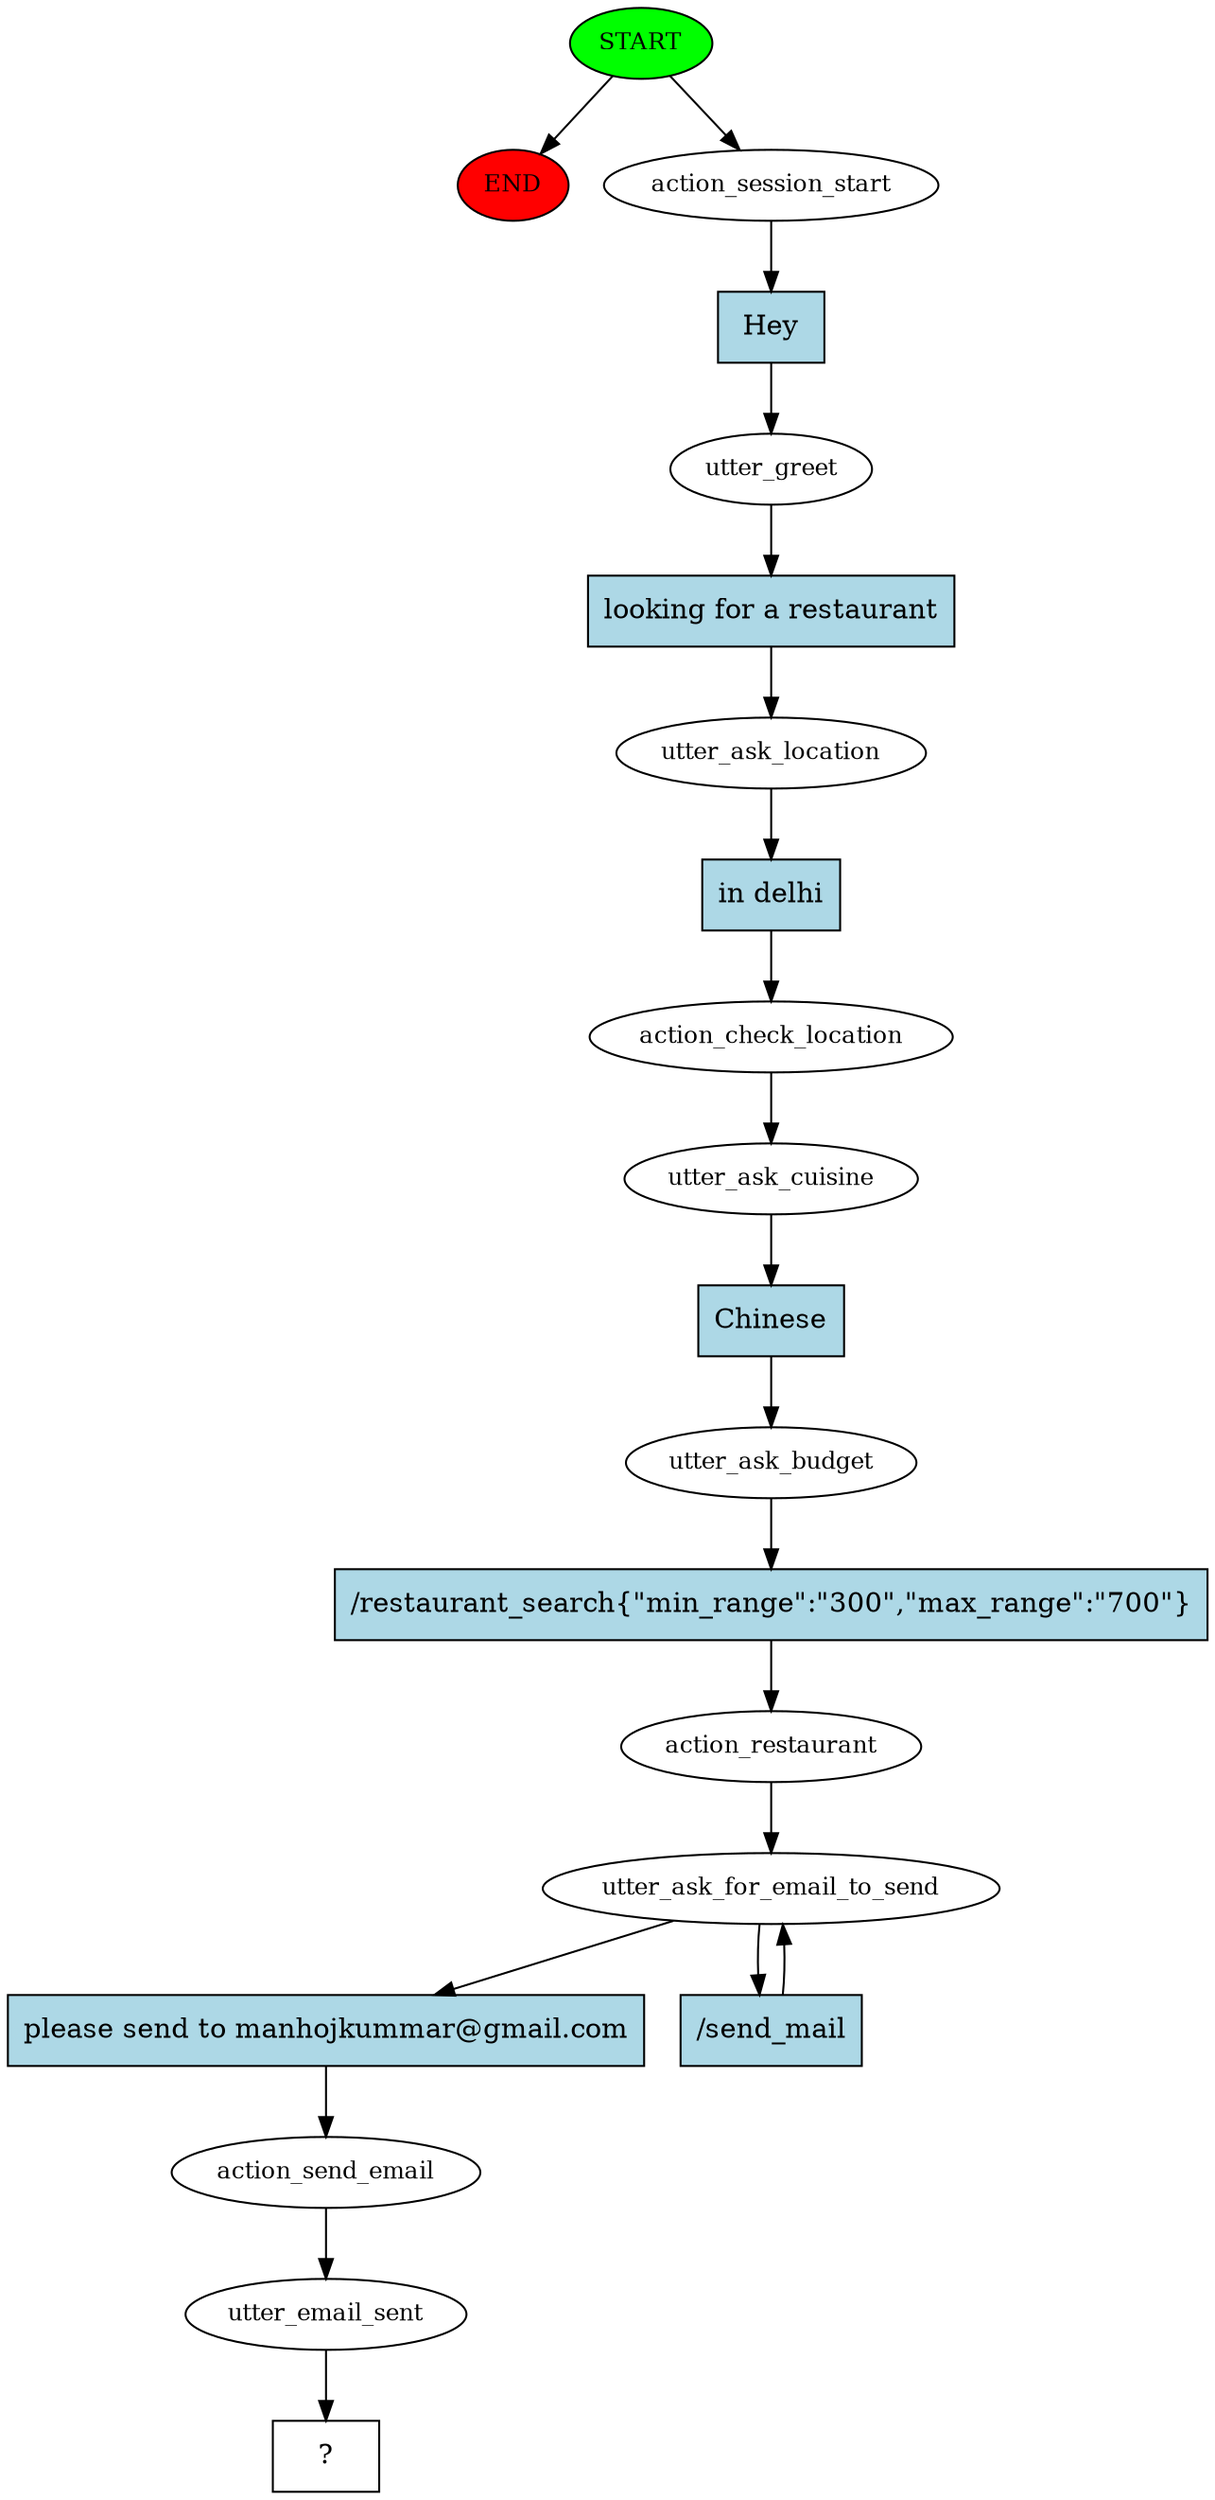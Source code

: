 digraph  {
0 [class="start active", fillcolor=green, fontsize=12, label=START, style=filled];
"-1" [class=end, fillcolor=red, fontsize=12, label=END, style=filled];
1 [class=active, fontsize=12, label=action_session_start];
2 [class=active, fontsize=12, label=utter_greet];
3 [class=active, fontsize=12, label=utter_ask_location];
4 [class=active, fontsize=12, label=action_check_location];
5 [class=active, fontsize=12, label=utter_ask_cuisine];
6 [class=active, fontsize=12, label=utter_ask_budget];
7 [class=active, fontsize=12, label=action_restaurant];
8 [class=active, fontsize=12, label=utter_ask_for_email_to_send];
10 [class=active, fontsize=12, label=action_send_email];
11 [class=active, fontsize=12, label=utter_email_sent];
12 [class="intent dashed active", label="  ?  ", shape=rect];
13 [class="intent active", fillcolor=lightblue, label=Hey, shape=rect, style=filled];
14 [class="intent active", fillcolor=lightblue, label="looking for a restaurant", shape=rect, style=filled];
15 [class="intent active", fillcolor=lightblue, label="in delhi", shape=rect, style=filled];
16 [class="intent active", fillcolor=lightblue, label=Chinese, shape=rect, style=filled];
17 [class="intent active", fillcolor=lightblue, label="/restaurant_search{\"min_range\":\"300\",\"max_range\":\"700\"}", shape=rect, style=filled];
18 [class="intent active", fillcolor=lightblue, label="please send to manhojkummar@gmail.com", shape=rect, style=filled];
19 [class="intent active", fillcolor=lightblue, label="/send_mail", shape=rect, style=filled];
0 -> "-1"  [class="", key=NONE, label=""];
0 -> 1  [class=active, key=NONE, label=""];
1 -> 13  [class=active, key=0];
2 -> 14  [class=active, key=0];
3 -> 15  [class=active, key=0];
4 -> 5  [class=active, key=NONE, label=""];
5 -> 16  [class=active, key=0];
6 -> 17  [class=active, key=0];
7 -> 8  [class=active, key=NONE, label=""];
8 -> 18  [class=active, key=0];
8 -> 19  [class=active, key=0];
10 -> 11  [class=active, key=NONE, label=""];
11 -> 12  [class=active, key=NONE, label=""];
13 -> 2  [class=active, key=0];
14 -> 3  [class=active, key=0];
15 -> 4  [class=active, key=0];
16 -> 6  [class=active, key=0];
17 -> 7  [class=active, key=0];
18 -> 10  [class=active, key=0];
19 -> 8  [class=active, key=0];
}
